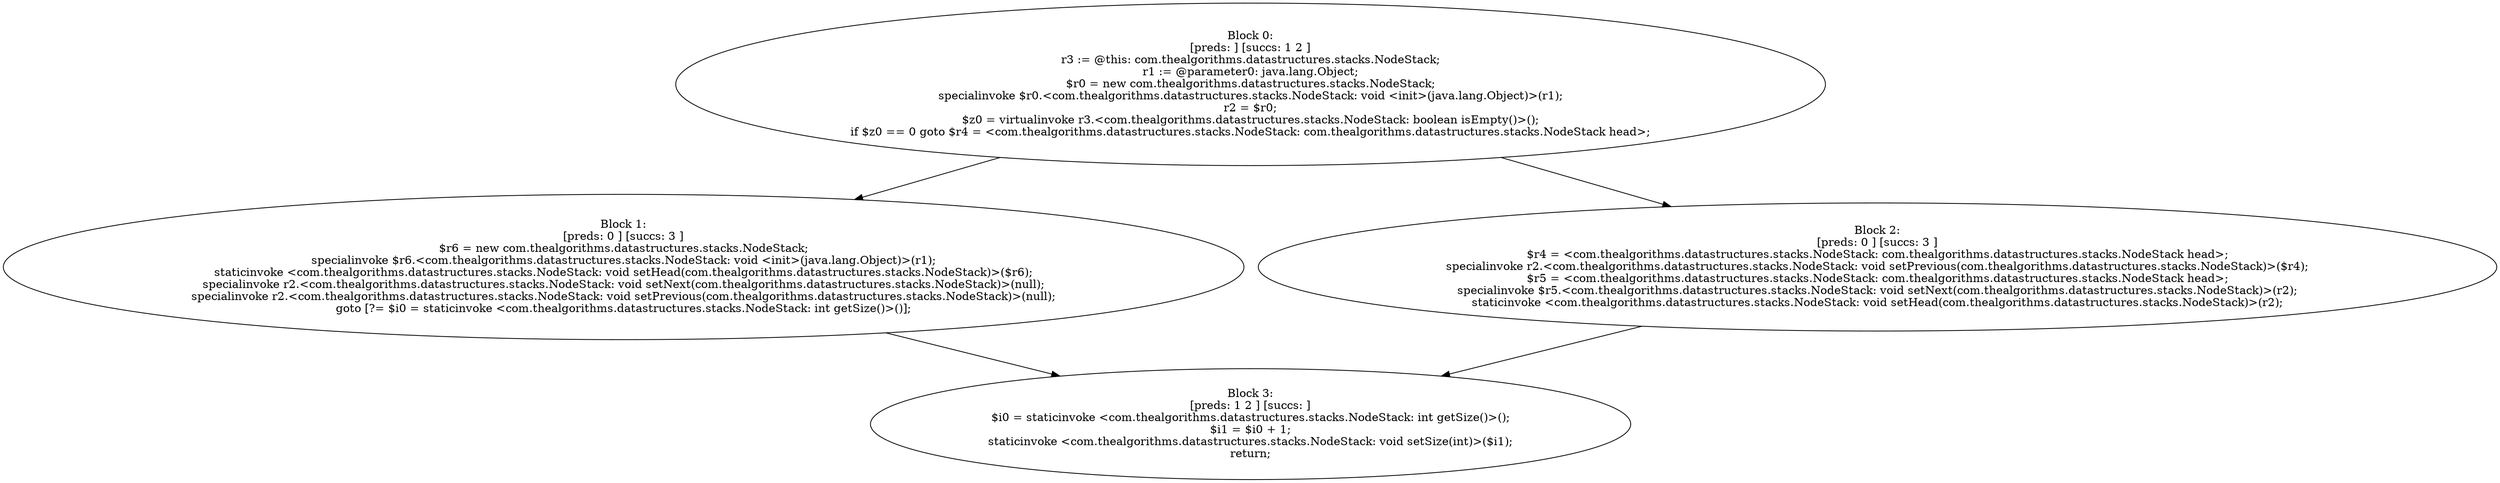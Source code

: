 digraph "unitGraph" {
    "Block 0:
[preds: ] [succs: 1 2 ]
r3 := @this: com.thealgorithms.datastructures.stacks.NodeStack;
r1 := @parameter0: java.lang.Object;
$r0 = new com.thealgorithms.datastructures.stacks.NodeStack;
specialinvoke $r0.<com.thealgorithms.datastructures.stacks.NodeStack: void <init>(java.lang.Object)>(r1);
r2 = $r0;
$z0 = virtualinvoke r3.<com.thealgorithms.datastructures.stacks.NodeStack: boolean isEmpty()>();
if $z0 == 0 goto $r4 = <com.thealgorithms.datastructures.stacks.NodeStack: com.thealgorithms.datastructures.stacks.NodeStack head>;
"
    "Block 1:
[preds: 0 ] [succs: 3 ]
$r6 = new com.thealgorithms.datastructures.stacks.NodeStack;
specialinvoke $r6.<com.thealgorithms.datastructures.stacks.NodeStack: void <init>(java.lang.Object)>(r1);
staticinvoke <com.thealgorithms.datastructures.stacks.NodeStack: void setHead(com.thealgorithms.datastructures.stacks.NodeStack)>($r6);
specialinvoke r2.<com.thealgorithms.datastructures.stacks.NodeStack: void setNext(com.thealgorithms.datastructures.stacks.NodeStack)>(null);
specialinvoke r2.<com.thealgorithms.datastructures.stacks.NodeStack: void setPrevious(com.thealgorithms.datastructures.stacks.NodeStack)>(null);
goto [?= $i0 = staticinvoke <com.thealgorithms.datastructures.stacks.NodeStack: int getSize()>()];
"
    "Block 2:
[preds: 0 ] [succs: 3 ]
$r4 = <com.thealgorithms.datastructures.stacks.NodeStack: com.thealgorithms.datastructures.stacks.NodeStack head>;
specialinvoke r2.<com.thealgorithms.datastructures.stacks.NodeStack: void setPrevious(com.thealgorithms.datastructures.stacks.NodeStack)>($r4);
$r5 = <com.thealgorithms.datastructures.stacks.NodeStack: com.thealgorithms.datastructures.stacks.NodeStack head>;
specialinvoke $r5.<com.thealgorithms.datastructures.stacks.NodeStack: void setNext(com.thealgorithms.datastructures.stacks.NodeStack)>(r2);
staticinvoke <com.thealgorithms.datastructures.stacks.NodeStack: void setHead(com.thealgorithms.datastructures.stacks.NodeStack)>(r2);
"
    "Block 3:
[preds: 1 2 ] [succs: ]
$i0 = staticinvoke <com.thealgorithms.datastructures.stacks.NodeStack: int getSize()>();
$i1 = $i0 + 1;
staticinvoke <com.thealgorithms.datastructures.stacks.NodeStack: void setSize(int)>($i1);
return;
"
    "Block 0:
[preds: ] [succs: 1 2 ]
r3 := @this: com.thealgorithms.datastructures.stacks.NodeStack;
r1 := @parameter0: java.lang.Object;
$r0 = new com.thealgorithms.datastructures.stacks.NodeStack;
specialinvoke $r0.<com.thealgorithms.datastructures.stacks.NodeStack: void <init>(java.lang.Object)>(r1);
r2 = $r0;
$z0 = virtualinvoke r3.<com.thealgorithms.datastructures.stacks.NodeStack: boolean isEmpty()>();
if $z0 == 0 goto $r4 = <com.thealgorithms.datastructures.stacks.NodeStack: com.thealgorithms.datastructures.stacks.NodeStack head>;
"->"Block 1:
[preds: 0 ] [succs: 3 ]
$r6 = new com.thealgorithms.datastructures.stacks.NodeStack;
specialinvoke $r6.<com.thealgorithms.datastructures.stacks.NodeStack: void <init>(java.lang.Object)>(r1);
staticinvoke <com.thealgorithms.datastructures.stacks.NodeStack: void setHead(com.thealgorithms.datastructures.stacks.NodeStack)>($r6);
specialinvoke r2.<com.thealgorithms.datastructures.stacks.NodeStack: void setNext(com.thealgorithms.datastructures.stacks.NodeStack)>(null);
specialinvoke r2.<com.thealgorithms.datastructures.stacks.NodeStack: void setPrevious(com.thealgorithms.datastructures.stacks.NodeStack)>(null);
goto [?= $i0 = staticinvoke <com.thealgorithms.datastructures.stacks.NodeStack: int getSize()>()];
";
    "Block 0:
[preds: ] [succs: 1 2 ]
r3 := @this: com.thealgorithms.datastructures.stacks.NodeStack;
r1 := @parameter0: java.lang.Object;
$r0 = new com.thealgorithms.datastructures.stacks.NodeStack;
specialinvoke $r0.<com.thealgorithms.datastructures.stacks.NodeStack: void <init>(java.lang.Object)>(r1);
r2 = $r0;
$z0 = virtualinvoke r3.<com.thealgorithms.datastructures.stacks.NodeStack: boolean isEmpty()>();
if $z0 == 0 goto $r4 = <com.thealgorithms.datastructures.stacks.NodeStack: com.thealgorithms.datastructures.stacks.NodeStack head>;
"->"Block 2:
[preds: 0 ] [succs: 3 ]
$r4 = <com.thealgorithms.datastructures.stacks.NodeStack: com.thealgorithms.datastructures.stacks.NodeStack head>;
specialinvoke r2.<com.thealgorithms.datastructures.stacks.NodeStack: void setPrevious(com.thealgorithms.datastructures.stacks.NodeStack)>($r4);
$r5 = <com.thealgorithms.datastructures.stacks.NodeStack: com.thealgorithms.datastructures.stacks.NodeStack head>;
specialinvoke $r5.<com.thealgorithms.datastructures.stacks.NodeStack: void setNext(com.thealgorithms.datastructures.stacks.NodeStack)>(r2);
staticinvoke <com.thealgorithms.datastructures.stacks.NodeStack: void setHead(com.thealgorithms.datastructures.stacks.NodeStack)>(r2);
";
    "Block 1:
[preds: 0 ] [succs: 3 ]
$r6 = new com.thealgorithms.datastructures.stacks.NodeStack;
specialinvoke $r6.<com.thealgorithms.datastructures.stacks.NodeStack: void <init>(java.lang.Object)>(r1);
staticinvoke <com.thealgorithms.datastructures.stacks.NodeStack: void setHead(com.thealgorithms.datastructures.stacks.NodeStack)>($r6);
specialinvoke r2.<com.thealgorithms.datastructures.stacks.NodeStack: void setNext(com.thealgorithms.datastructures.stacks.NodeStack)>(null);
specialinvoke r2.<com.thealgorithms.datastructures.stacks.NodeStack: void setPrevious(com.thealgorithms.datastructures.stacks.NodeStack)>(null);
goto [?= $i0 = staticinvoke <com.thealgorithms.datastructures.stacks.NodeStack: int getSize()>()];
"->"Block 3:
[preds: 1 2 ] [succs: ]
$i0 = staticinvoke <com.thealgorithms.datastructures.stacks.NodeStack: int getSize()>();
$i1 = $i0 + 1;
staticinvoke <com.thealgorithms.datastructures.stacks.NodeStack: void setSize(int)>($i1);
return;
";
    "Block 2:
[preds: 0 ] [succs: 3 ]
$r4 = <com.thealgorithms.datastructures.stacks.NodeStack: com.thealgorithms.datastructures.stacks.NodeStack head>;
specialinvoke r2.<com.thealgorithms.datastructures.stacks.NodeStack: void setPrevious(com.thealgorithms.datastructures.stacks.NodeStack)>($r4);
$r5 = <com.thealgorithms.datastructures.stacks.NodeStack: com.thealgorithms.datastructures.stacks.NodeStack head>;
specialinvoke $r5.<com.thealgorithms.datastructures.stacks.NodeStack: void setNext(com.thealgorithms.datastructures.stacks.NodeStack)>(r2);
staticinvoke <com.thealgorithms.datastructures.stacks.NodeStack: void setHead(com.thealgorithms.datastructures.stacks.NodeStack)>(r2);
"->"Block 3:
[preds: 1 2 ] [succs: ]
$i0 = staticinvoke <com.thealgorithms.datastructures.stacks.NodeStack: int getSize()>();
$i1 = $i0 + 1;
staticinvoke <com.thealgorithms.datastructures.stacks.NodeStack: void setSize(int)>($i1);
return;
";
}
